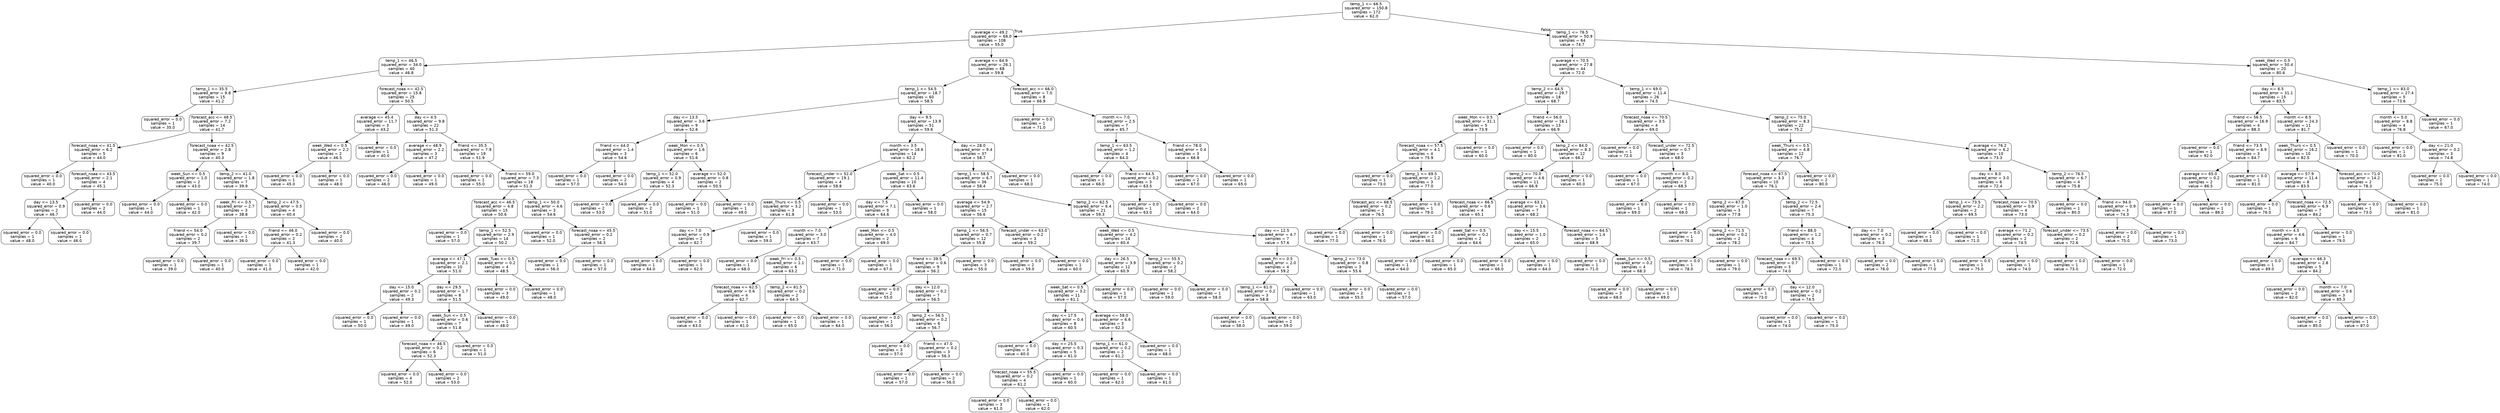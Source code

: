 digraph Tree {
node [shape=box, style="rounded", color="black", fontname="helvetica"] ;
edge [fontname="helvetica"] ;
0 [label="temp_1 <= 66.5\nsquared_error = 150.8\nsamples = 172\nvalue = 62.0"] ;
1 [label="average <= 49.2\nsquared_error = 68.0\nsamples = 108\nvalue = 55.0"] ;
0 -> 1 [labeldistance=2.5, labelangle=45, headlabel="True"] ;
2 [label="temp_1 <= 46.5\nsquared_error = 34.0\nsamples = 40\nvalue = 46.8"] ;
1 -> 2 ;
3 [label="temp_1 <= 35.5\nsquared_error = 9.8\nsamples = 15\nvalue = 41.2"] ;
2 -> 3 ;
4 [label="squared_error = 0.0\nsamples = 1\nvalue = 35.0"] ;
3 -> 4 ;
5 [label="forecast_acc <= 48.5\nsquared_error = 7.2\nsamples = 14\nvalue = 41.7"] ;
3 -> 5 ;
6 [label="forecast_noaa <= 41.5\nsquared_error = 6.2\nsamples = 5\nvalue = 44.0"] ;
5 -> 6 ;
7 [label="squared_error = 0.0\nsamples = 1\nvalue = 40.0"] ;
6 -> 7 ;
8 [label="forecast_noaa <= 43.5\nsquared_error = 2.1\nsamples = 4\nvalue = 45.1"] ;
6 -> 8 ;
9 [label="day <= 13.5\nsquared_error = 0.9\nsamples = 2\nvalue = 46.7"] ;
8 -> 9 ;
10 [label="squared_error = 0.0\nsamples = 1\nvalue = 48.0"] ;
9 -> 10 ;
11 [label="squared_error = 0.0\nsamples = 1\nvalue = 46.0"] ;
9 -> 11 ;
12 [label="squared_error = 0.0\nsamples = 2\nvalue = 44.0"] ;
8 -> 12 ;
13 [label="forecast_noaa <= 42.5\nsquared_error = 2.8\nsamples = 9\nvalue = 40.3"] ;
5 -> 13 ;
14 [label="week_Sun <= 0.5\nsquared_error = 1.0\nsamples = 2\nvalue = 43.0"] ;
13 -> 14 ;
15 [label="squared_error = 0.0\nsamples = 1\nvalue = 44.0"] ;
14 -> 15 ;
16 [label="squared_error = 0.0\nsamples = 1\nvalue = 42.0"] ;
14 -> 16 ;
17 [label="temp_2 <= 41.0\nsquared_error = 1.8\nsamples = 7\nvalue = 39.9"] ;
13 -> 17 ;
18 [label="week_Fri <= 0.5\nsquared_error = 2.7\nsamples = 3\nvalue = 38.8"] ;
17 -> 18 ;
19 [label="friend <= 54.0\nsquared_error = 0.2\nsamples = 2\nvalue = 39.7"] ;
18 -> 19 ;
20 [label="squared_error = 0.0\nsamples = 1\nvalue = 39.0"] ;
19 -> 20 ;
21 [label="squared_error = 0.0\nsamples = 1\nvalue = 40.0"] ;
19 -> 21 ;
22 [label="squared_error = 0.0\nsamples = 1\nvalue = 36.0"] ;
18 -> 22 ;
23 [label="temp_2 <= 47.5\nsquared_error = 0.5\nsamples = 4\nvalue = 40.4"] ;
17 -> 23 ;
24 [label="friend <= 46.0\nsquared_error = 0.2\nsamples = 2\nvalue = 41.3"] ;
23 -> 24 ;
25 [label="squared_error = 0.0\nsamples = 1\nvalue = 41.0"] ;
24 -> 25 ;
26 [label="squared_error = 0.0\nsamples = 1\nvalue = 42.0"] ;
24 -> 26 ;
27 [label="squared_error = 0.0\nsamples = 2\nvalue = 40.0"] ;
23 -> 27 ;
28 [label="forecast_noaa <= 42.5\nsquared_error = 15.8\nsamples = 25\nvalue = 50.5"] ;
2 -> 28 ;
29 [label="average <= 45.4\nsquared_error = 11.7\nsamples = 3\nvalue = 43.2"] ;
28 -> 29 ;
30 [label="week_Wed <= 0.5\nsquared_error = 2.2\nsamples = 2\nvalue = 46.5"] ;
29 -> 30 ;
31 [label="squared_error = 0.0\nsamples = 1\nvalue = 45.0"] ;
30 -> 31 ;
32 [label="squared_error = 0.0\nsamples = 1\nvalue = 48.0"] ;
30 -> 32 ;
33 [label="squared_error = 0.0\nsamples = 1\nvalue = 40.0"] ;
29 -> 33 ;
34 [label="day <= 4.5\nsquared_error = 9.8\nsamples = 22\nvalue = 51.3"] ;
28 -> 34 ;
35 [label="average <= 48.9\nsquared_error = 2.2\nsamples = 3\nvalue = 47.2"] ;
34 -> 35 ;
36 [label="squared_error = 0.0\nsamples = 2\nvalue = 46.0"] ;
35 -> 36 ;
37 [label="squared_error = 0.0\nsamples = 1\nvalue = 49.0"] ;
35 -> 37 ;
38 [label="friend <= 35.5\nsquared_error = 7.9\nsamples = 19\nvalue = 51.9"] ;
34 -> 38 ;
39 [label="squared_error = 0.0\nsamples = 1\nvalue = 55.0"] ;
38 -> 39 ;
40 [label="friend <= 59.0\nsquared_error = 7.3\nsamples = 18\nvalue = 51.3"] ;
38 -> 40 ;
41 [label="forecast_acc <= 46.5\nsquared_error = 4.8\nsamples = 15\nvalue = 50.6"] ;
40 -> 41 ;
42 [label="squared_error = 0.0\nsamples = 1\nvalue = 57.0"] ;
41 -> 42 ;
43 [label="temp_1 <= 52.5\nsquared_error = 2.9\nsamples = 14\nvalue = 50.2"] ;
41 -> 43 ;
44 [label="average <= 47.1\nsquared_error = 2.1\nsamples = 10\nvalue = 51.0"] ;
43 -> 44 ;
45 [label="day <= 15.0\nsquared_error = 0.2\nsamples = 2\nvalue = 49.3"] ;
44 -> 45 ;
46 [label="squared_error = 0.0\nsamples = 1\nvalue = 50.0"] ;
45 -> 46 ;
47 [label="squared_error = 0.0\nsamples = 1\nvalue = 49.0"] ;
45 -> 47 ;
48 [label="day <= 29.5\nsquared_error = 1.7\nsamples = 8\nvalue = 51.5"] ;
44 -> 48 ;
49 [label="week_Sun <= 0.5\nsquared_error = 0.6\nsamples = 7\nvalue = 51.8"] ;
48 -> 49 ;
50 [label="forecast_noaa <= 46.5\nsquared_error = 0.2\nsamples = 6\nvalue = 52.3"] ;
49 -> 50 ;
51 [label="squared_error = 0.0\nsamples = 4\nvalue = 52.0"] ;
50 -> 51 ;
52 [label="squared_error = 0.0\nsamples = 2\nvalue = 53.0"] ;
50 -> 52 ;
53 [label="squared_error = 0.0\nsamples = 1\nvalue = 51.0"] ;
49 -> 53 ;
54 [label="squared_error = 0.0\nsamples = 1\nvalue = 48.0"] ;
48 -> 54 ;
55 [label="week_Tues <= 0.5\nsquared_error = 0.2\nsamples = 4\nvalue = 48.5"] ;
43 -> 55 ;
56 [label="squared_error = 0.0\nsamples = 3\nvalue = 49.0"] ;
55 -> 56 ;
57 [label="squared_error = 0.0\nsamples = 1\nvalue = 48.0"] ;
55 -> 57 ;
58 [label="temp_1 <= 50.0\nsquared_error = 4.6\nsamples = 3\nvalue = 54.6"] ;
40 -> 58 ;
59 [label="squared_error = 0.0\nsamples = 1\nvalue = 52.0"] ;
58 -> 59 ;
60 [label="forecast_noaa <= 45.5\nsquared_error = 0.2\nsamples = 2\nvalue = 56.3"] ;
58 -> 60 ;
61 [label="squared_error = 0.0\nsamples = 1\nvalue = 56.0"] ;
60 -> 61 ;
62 [label="squared_error = 0.0\nsamples = 1\nvalue = 57.0"] ;
60 -> 62 ;
63 [label="average <= 64.9\nsquared_error = 26.1\nsamples = 68\nvalue = 59.8"] ;
1 -> 63 ;
64 [label="temp_1 <= 54.5\nsquared_error = 18.7\nsamples = 60\nvalue = 58.5"] ;
63 -> 64 ;
65 [label="day <= 13.5\nsquared_error = 3.6\nsamples = 9\nvalue = 52.6"] ;
64 -> 65 ;
66 [label="friend <= 44.0\nsquared_error = 1.4\nsamples = 3\nvalue = 54.6"] ;
65 -> 66 ;
67 [label="squared_error = 0.0\nsamples = 1\nvalue = 57.0"] ;
66 -> 67 ;
68 [label="squared_error = 0.0\nsamples = 2\nvalue = 54.0"] ;
66 -> 68 ;
69 [label="week_Mon <= 0.5\nsquared_error = 1.6\nsamples = 6\nvalue = 51.6"] ;
65 -> 69 ;
70 [label="temp_1 <= 52.0\nsquared_error = 0.9\nsamples = 4\nvalue = 52.3"] ;
69 -> 70 ;
71 [label="squared_error = 0.0\nsamples = 2\nvalue = 53.0"] ;
70 -> 71 ;
72 [label="squared_error = 0.0\nsamples = 2\nvalue = 51.0"] ;
70 -> 72 ;
73 [label="average <= 52.0\nsquared_error = 0.8\nsamples = 2\nvalue = 50.5"] ;
69 -> 73 ;
74 [label="squared_error = 0.0\nsamples = 1\nvalue = 51.0"] ;
73 -> 74 ;
75 [label="squared_error = 0.0\nsamples = 1\nvalue = 49.0"] ;
73 -> 75 ;
76 [label="day <= 9.5\nsquared_error = 13.9\nsamples = 51\nvalue = 59.6"] ;
64 -> 76 ;
77 [label="month <= 3.5\nsquared_error = 18.6\nsamples = 14\nvalue = 62.2"] ;
76 -> 77 ;
78 [label="forecast_under <= 52.0\nsquared_error = 19.1\nsamples = 4\nvalue = 58.8"] ;
77 -> 78 ;
79 [label="week_Thurs <= 0.5\nsquared_error = 3.2\nsamples = 3\nvalue = 61.8"] ;
78 -> 79 ;
80 [label="day <= 7.0\nsquared_error = 0.9\nsamples = 2\nvalue = 62.7"] ;
79 -> 80 ;
81 [label="squared_error = 0.0\nsamples = 1\nvalue = 64.0"] ;
80 -> 81 ;
82 [label="squared_error = 0.0\nsamples = 1\nvalue = 62.0"] ;
80 -> 82 ;
83 [label="squared_error = 0.0\nsamples = 1\nvalue = 59.0"] ;
79 -> 83 ;
84 [label="squared_error = 0.0\nsamples = 1\nvalue = 53.0"] ;
78 -> 84 ;
85 [label="week_Sat <= 0.5\nsquared_error = 11.4\nsamples = 10\nvalue = 63.6"] ;
77 -> 85 ;
86 [label="day <= 7.5\nsquared_error = 7.1\nsamples = 9\nvalue = 64.6"] ;
85 -> 86 ;
87 [label="month <= 7.0\nsquared_error = 3.0\nsamples = 7\nvalue = 63.7"] ;
86 -> 87 ;
88 [label="squared_error = 0.0\nsamples = 1\nvalue = 68.0"] ;
87 -> 88 ;
89 [label="week_Fri <= 0.5\nsquared_error = 1.1\nsamples = 6\nvalue = 63.2"] ;
87 -> 89 ;
90 [label="forecast_noaa <= 62.5\nsquared_error = 0.6\nsamples = 4\nvalue = 62.7"] ;
89 -> 90 ;
91 [label="squared_error = 0.0\nsamples = 3\nvalue = 63.0"] ;
90 -> 91 ;
92 [label="squared_error = 0.0\nsamples = 1\nvalue = 61.0"] ;
90 -> 92 ;
93 [label="temp_2 <= 61.5\nsquared_error = 0.2\nsamples = 2\nvalue = 64.3"] ;
89 -> 93 ;
94 [label="squared_error = 0.0\nsamples = 1\nvalue = 65.0"] ;
93 -> 94 ;
95 [label="squared_error = 0.0\nsamples = 1\nvalue = 64.0"] ;
93 -> 95 ;
96 [label="week_Mon <= 0.5\nsquared_error = 4.0\nsamples = 2\nvalue = 69.0"] ;
86 -> 96 ;
97 [label="squared_error = 0.0\nsamples = 1\nvalue = 71.0"] ;
96 -> 97 ;
98 [label="squared_error = 0.0\nsamples = 1\nvalue = 67.0"] ;
96 -> 98 ;
99 [label="squared_error = 0.0\nsamples = 1\nvalue = 58.0"] ;
85 -> 99 ;
100 [label="day <= 28.0\nsquared_error = 9.4\nsamples = 37\nvalue = 58.7"] ;
76 -> 100 ;
101 [label="temp_1 <= 58.5\nsquared_error = 6.7\nsamples = 36\nvalue = 58.4"] ;
100 -> 101 ;
102 [label="average <= 54.9\nsquared_error = 2.7\nsamples = 15\nvalue = 56.6"] ;
101 -> 102 ;
103 [label="temp_1 <= 56.5\nsquared_error = 0.7\nsamples = 12\nvalue = 55.8"] ;
102 -> 103 ;
104 [label="friend <= 39.5\nsquared_error = 0.6\nsamples = 9\nvalue = 56.2"] ;
103 -> 104 ;
105 [label="squared_error = 0.0\nsamples = 2\nvalue = 55.0"] ;
104 -> 105 ;
106 [label="day <= 12.0\nsquared_error = 0.2\nsamples = 7\nvalue = 56.5"] ;
104 -> 106 ;
107 [label="squared_error = 0.0\nsamples = 1\nvalue = 56.0"] ;
106 -> 107 ;
108 [label="temp_2 <= 56.5\nsquared_error = 0.2\nsamples = 6\nvalue = 56.7"] ;
106 -> 108 ;
109 [label="squared_error = 0.0\nsamples = 3\nvalue = 57.0"] ;
108 -> 109 ;
110 [label="friend <= 47.0\nsquared_error = 0.2\nsamples = 3\nvalue = 56.3"] ;
108 -> 110 ;
111 [label="squared_error = 0.0\nsamples = 1\nvalue = 57.0"] ;
110 -> 111 ;
112 [label="squared_error = 0.0\nsamples = 2\nvalue = 56.0"] ;
110 -> 112 ;
113 [label="squared_error = 0.0\nsamples = 3\nvalue = 55.0"] ;
103 -> 113 ;
114 [label="forecast_under <= 63.0\nsquared_error = 0.2\nsamples = 3\nvalue = 59.2"] ;
102 -> 114 ;
115 [label="squared_error = 0.0\nsamples = 2\nvalue = 59.0"] ;
114 -> 115 ;
116 [label="squared_error = 0.0\nsamples = 1\nvalue = 60.0"] ;
114 -> 116 ;
117 [label="temp_2 <= 62.5\nsquared_error = 6.4\nsamples = 21\nvalue = 59.3"] ;
101 -> 117 ;
118 [label="week_Wed <= 0.5\nsquared_error = 4.2\nsamples = 14\nvalue = 60.4"] ;
117 -> 118 ;
119 [label="day <= 26.5\nsquared_error = 3.9\nsamples = 12\nvalue = 60.9"] ;
118 -> 119 ;
120 [label="week_Sat <= 0.5\nsquared_error = 3.2\nsamples = 11\nvalue = 61.1"] ;
119 -> 120 ;
121 [label="day <= 17.5\nsquared_error = 0.4\nsamples = 8\nvalue = 60.5"] ;
120 -> 121 ;
122 [label="squared_error = 0.0\nsamples = 3\nvalue = 60.0"] ;
121 -> 122 ;
123 [label="day <= 25.5\nsquared_error = 0.3\nsamples = 5\nvalue = 61.0"] ;
121 -> 123 ;
124 [label="forecast_noaa <= 55.5\nsquared_error = 0.2\nsamples = 4\nvalue = 61.2"] ;
123 -> 124 ;
125 [label="squared_error = 0.0\nsamples = 3\nvalue = 61.0"] ;
124 -> 125 ;
126 [label="squared_error = 0.0\nsamples = 1\nvalue = 62.0"] ;
124 -> 126 ;
127 [label="squared_error = 0.0\nsamples = 1\nvalue = 60.0"] ;
123 -> 127 ;
128 [label="average <= 58.0\nsquared_error = 6.6\nsamples = 3\nvalue = 62.3"] ;
120 -> 128 ;
129 [label="temp_1 <= 61.0\nsquared_error = 0.2\nsamples = 2\nvalue = 61.2"] ;
128 -> 129 ;
130 [label="squared_error = 0.0\nsamples = 1\nvalue = 62.0"] ;
129 -> 130 ;
131 [label="squared_error = 0.0\nsamples = 1\nvalue = 61.0"] ;
129 -> 131 ;
132 [label="squared_error = 0.0\nsamples = 1\nvalue = 68.0"] ;
128 -> 132 ;
133 [label="squared_error = 0.0\nsamples = 1\nvalue = 57.0"] ;
119 -> 133 ;
134 [label="temp_2 <= 55.5\nsquared_error = 0.2\nsamples = 2\nvalue = 58.2"] ;
118 -> 134 ;
135 [label="squared_error = 0.0\nsamples = 1\nvalue = 59.0"] ;
134 -> 135 ;
136 [label="squared_error = 0.0\nsamples = 1\nvalue = 58.0"] ;
134 -> 136 ;
137 [label="day <= 12.5\nsquared_error = 4.7\nsamples = 7\nvalue = 57.6"] ;
117 -> 137 ;
138 [label="week_Fri <= 0.5\nsquared_error = 2.0\nsamples = 4\nvalue = 59.2"] ;
137 -> 138 ;
139 [label="temp_1 <= 61.0\nsquared_error = 0.2\nsamples = 3\nvalue = 58.8"] ;
138 -> 139 ;
140 [label="squared_error = 0.0\nsamples = 1\nvalue = 58.0"] ;
139 -> 140 ;
141 [label="squared_error = 0.0\nsamples = 2\nvalue = 59.0"] ;
139 -> 141 ;
142 [label="squared_error = 0.0\nsamples = 1\nvalue = 63.0"] ;
138 -> 142 ;
143 [label="temp_2 <= 73.0\nsquared_error = 0.8\nsamples = 3\nvalue = 55.6"] ;
137 -> 143 ;
144 [label="squared_error = 0.0\nsamples = 2\nvalue = 55.0"] ;
143 -> 144 ;
145 [label="squared_error = 0.0\nsamples = 1\nvalue = 57.0"] ;
143 -> 145 ;
146 [label="squared_error = 0.0\nsamples = 1\nvalue = 68.0"] ;
100 -> 146 ;
147 [label="forecast_acc <= 66.0\nsquared_error = 7.0\nsamples = 8\nvalue = 66.9"] ;
63 -> 147 ;
148 [label="squared_error = 0.0\nsamples = 1\nvalue = 71.0"] ;
147 -> 148 ;
149 [label="month <= 7.0\nsquared_error = 2.5\nsamples = 7\nvalue = 65.7"] ;
147 -> 149 ;
150 [label="temp_1 <= 63.5\nsquared_error = 1.2\nsamples = 4\nvalue = 64.0"] ;
149 -> 150 ;
151 [label="squared_error = 0.0\nsamples = 1\nvalue = 66.0"] ;
150 -> 151 ;
152 [label="friend <= 64.5\nsquared_error = 0.2\nsamples = 3\nvalue = 63.5"] ;
150 -> 152 ;
153 [label="squared_error = 0.0\nsamples = 1\nvalue = 63.0"] ;
152 -> 153 ;
154 [label="squared_error = 0.0\nsamples = 2\nvalue = 64.0"] ;
152 -> 154 ;
155 [label="friend <= 78.0\nsquared_error = 0.4\nsamples = 3\nvalue = 66.8"] ;
149 -> 155 ;
156 [label="squared_error = 0.0\nsamples = 2\nvalue = 67.0"] ;
155 -> 156 ;
157 [label="squared_error = 0.0\nsamples = 1\nvalue = 65.0"] ;
155 -> 157 ;
158 [label="temp_1 <= 76.5\nsquared_error = 50.9\nsamples = 64\nvalue = 74.7"] ;
0 -> 158 [labeldistance=2.5, labelangle=-45, headlabel="False"] ;
159 [label="average <= 70.5\nsquared_error = 27.8\nsamples = 44\nvalue = 72.0"] ;
158 -> 159 ;
160 [label="temp_2 <= 64.5\nsquared_error = 29.7\nsamples = 18\nvalue = 68.7"] ;
159 -> 160 ;
161 [label="week_Mon <= 0.5\nsquared_error = 31.1\nsamples = 5\nvalue = 73.9"] ;
160 -> 161 ;
162 [label="forecast_noaa <= 57.5\nsquared_error = 4.1\nsamples = 4\nvalue = 75.9"] ;
161 -> 162 ;
163 [label="squared_error = 0.0\nsamples = 1\nvalue = 73.0"] ;
162 -> 163 ;
164 [label="temp_1 <= 69.5\nsquared_error = 1.2\nsamples = 3\nvalue = 77.0"] ;
162 -> 164 ;
165 [label="forecast_acc <= 68.5\nsquared_error = 0.2\nsamples = 2\nvalue = 76.5"] ;
164 -> 165 ;
166 [label="squared_error = 0.0\nsamples = 1\nvalue = 77.0"] ;
165 -> 166 ;
167 [label="squared_error = 0.0\nsamples = 1\nvalue = 76.0"] ;
165 -> 167 ;
168 [label="squared_error = 0.0\nsamples = 1\nvalue = 79.0"] ;
164 -> 168 ;
169 [label="squared_error = 0.0\nsamples = 1\nvalue = 60.0"] ;
161 -> 169 ;
170 [label="friend <= 56.0\nsquared_error = 16.1\nsamples = 13\nvalue = 66.9"] ;
160 -> 170 ;
171 [label="squared_error = 0.0\nsamples = 1\nvalue = 80.0"] ;
170 -> 171 ;
172 [label="temp_2 <= 84.0\nsquared_error = 8.3\nsamples = 12\nvalue = 66.2"] ;
170 -> 172 ;
173 [label="temp_2 <= 70.0\nsquared_error = 4.6\nsamples = 11\nvalue = 66.9"] ;
172 -> 173 ;
174 [label="forecast_noaa <= 66.5\nsquared_error = 0.6\nsamples = 4\nvalue = 65.1"] ;
173 -> 174 ;
175 [label="squared_error = 0.0\nsamples = 2\nvalue = 66.0"] ;
174 -> 175 ;
176 [label="week_Sat <= 0.5\nsquared_error = 0.2\nsamples = 2\nvalue = 64.6"] ;
174 -> 176 ;
177 [label="squared_error = 0.0\nsamples = 1\nvalue = 64.0"] ;
176 -> 177 ;
178 [label="squared_error = 0.0\nsamples = 1\nvalue = 65.0"] ;
176 -> 178 ;
179 [label="average <= 63.1\nsquared_error = 3.6\nsamples = 7\nvalue = 68.2"] ;
173 -> 179 ;
180 [label="day <= 15.5\nsquared_error = 1.0\nsamples = 2\nvalue = 65.0"] ;
179 -> 180 ;
181 [label="squared_error = 0.0\nsamples = 1\nvalue = 66.0"] ;
180 -> 181 ;
182 [label="squared_error = 0.0\nsamples = 1\nvalue = 64.0"] ;
180 -> 182 ;
183 [label="forecast_noaa <= 64.5\nsquared_error = 1.4\nsamples = 5\nvalue = 68.9"] ;
179 -> 183 ;
184 [label="squared_error = 0.0\nsamples = 1\nvalue = 71.0"] ;
183 -> 184 ;
185 [label="week_Sun <= 0.5\nsquared_error = 0.2\nsamples = 4\nvalue = 68.3"] ;
183 -> 185 ;
186 [label="squared_error = 0.0\nsamples = 3\nvalue = 68.0"] ;
185 -> 186 ;
187 [label="squared_error = 0.0\nsamples = 1\nvalue = 69.0"] ;
185 -> 187 ;
188 [label="squared_error = 0.0\nsamples = 1\nvalue = 60.0"] ;
172 -> 188 ;
189 [label="temp_1 <= 69.0\nsquared_error = 11.4\nsamples = 26\nvalue = 74.5"] ;
159 -> 189 ;
190 [label="forecast_noaa <= 70.5\nsquared_error = 3.5\nsamples = 4\nvalue = 69.0"] ;
189 -> 190 ;
191 [label="squared_error = 0.0\nsamples = 1\nvalue = 72.0"] ;
190 -> 191 ;
192 [label="forecast_under <= 72.5\nsquared_error = 0.7\nsamples = 3\nvalue = 68.0"] ;
190 -> 192 ;
193 [label="squared_error = 0.0\nsamples = 1\nvalue = 67.0"] ;
192 -> 193 ;
194 [label="month <= 8.0\nsquared_error = 0.2\nsamples = 2\nvalue = 68.5"] ;
192 -> 194 ;
195 [label="squared_error = 0.0\nsamples = 1\nvalue = 69.0"] ;
194 -> 195 ;
196 [label="squared_error = 0.0\nsamples = 1\nvalue = 68.0"] ;
194 -> 196 ;
197 [label="temp_2 <= 75.0\nsquared_error = 8.3\nsamples = 22\nvalue = 75.2"] ;
189 -> 197 ;
198 [label="week_Thurs <= 0.5\nsquared_error = 4.8\nsamples = 12\nvalue = 76.7"] ;
197 -> 198 ;
199 [label="forecast_noaa <= 67.5\nsquared_error = 3.3\nsamples = 10\nvalue = 76.1"] ;
198 -> 199 ;
200 [label="temp_2 <= 67.0\nsquared_error = 1.0\nsamples = 3\nvalue = 77.8"] ;
199 -> 200 ;
201 [label="squared_error = 0.0\nsamples = 1\nvalue = 76.0"] ;
200 -> 201 ;
202 [label="temp_2 <= 71.5\nsquared_error = 0.2\nsamples = 2\nvalue = 78.2"] ;
200 -> 202 ;
203 [label="squared_error = 0.0\nsamples = 1\nvalue = 78.0"] ;
202 -> 203 ;
204 [label="squared_error = 0.0\nsamples = 1\nvalue = 79.0"] ;
202 -> 204 ;
205 [label="temp_2 <= 72.5\nsquared_error = 2.4\nsamples = 7\nvalue = 75.3"] ;
199 -> 205 ;
206 [label="friend <= 88.0\nsquared_error = 1.2\nsamples = 4\nvalue = 73.5"] ;
205 -> 206 ;
207 [label="forecast_noaa <= 69.5\nsquared_error = 0.7\nsamples = 3\nvalue = 74.0"] ;
206 -> 207 ;
208 [label="squared_error = 0.0\nsamples = 1\nvalue = 73.0"] ;
207 -> 208 ;
209 [label="day <= 12.0\nsquared_error = 0.2\nsamples = 2\nvalue = 74.5"] ;
207 -> 209 ;
210 [label="squared_error = 0.0\nsamples = 1\nvalue = 74.0"] ;
209 -> 210 ;
211 [label="squared_error = 0.0\nsamples = 1\nvalue = 75.0"] ;
209 -> 211 ;
212 [label="squared_error = 0.0\nsamples = 1\nvalue = 72.0"] ;
206 -> 212 ;
213 [label="day <= 7.0\nsquared_error = 0.2\nsamples = 3\nvalue = 76.3"] ;
205 -> 213 ;
214 [label="squared_error = 0.0\nsamples = 2\nvalue = 76.0"] ;
213 -> 214 ;
215 [label="squared_error = 0.0\nsamples = 1\nvalue = 77.0"] ;
213 -> 215 ;
216 [label="squared_error = 0.0\nsamples = 2\nvalue = 80.0"] ;
198 -> 216 ;
217 [label="average <= 76.2\nsquared_error = 6.2\nsamples = 10\nvalue = 73.3"] ;
197 -> 217 ;
218 [label="day <= 8.0\nsquared_error = 3.0\nsamples = 6\nvalue = 72.4"] ;
217 -> 218 ;
219 [label="temp_1 <= 73.5\nsquared_error = 2.2\nsamples = 2\nvalue = 69.5"] ;
218 -> 219 ;
220 [label="squared_error = 0.0\nsamples = 1\nvalue = 68.0"] ;
219 -> 220 ;
221 [label="squared_error = 0.0\nsamples = 1\nvalue = 71.0"] ;
219 -> 221 ;
222 [label="forecast_noaa <= 70.5\nsquared_error = 0.9\nsamples = 4\nvalue = 73.0"] ;
218 -> 222 ;
223 [label="average <= 71.2\nsquared_error = 0.2\nsamples = 2\nvalue = 74.5"] ;
222 -> 223 ;
224 [label="squared_error = 0.0\nsamples = 1\nvalue = 75.0"] ;
223 -> 224 ;
225 [label="squared_error = 0.0\nsamples = 1\nvalue = 74.0"] ;
223 -> 225 ;
226 [label="forecast_under <= 73.5\nsquared_error = 0.2\nsamples = 2\nvalue = 72.6"] ;
222 -> 226 ;
227 [label="squared_error = 0.0\nsamples = 1\nvalue = 73.0"] ;
226 -> 227 ;
228 [label="squared_error = 0.0\nsamples = 1\nvalue = 72.0"] ;
226 -> 228 ;
229 [label="temp_2 <= 76.5\nsquared_error = 6.7\nsamples = 4\nvalue = 75.8"] ;
217 -> 229 ;
230 [label="squared_error = 0.0\nsamples = 1\nvalue = 80.0"] ;
229 -> 230 ;
231 [label="friend <= 94.0\nsquared_error = 0.9\nsamples = 3\nvalue = 74.3"] ;
229 -> 231 ;
232 [label="squared_error = 0.0\nsamples = 2\nvalue = 75.0"] ;
231 -> 232 ;
233 [label="squared_error = 0.0\nsamples = 1\nvalue = 73.0"] ;
231 -> 233 ;
234 [label="week_Wed <= 0.5\nsquared_error = 50.4\nsamples = 20\nvalue = 80.6"] ;
158 -> 234 ;
235 [label="day <= 6.5\nsquared_error = 31.1\nsamples = 15\nvalue = 83.5"] ;
234 -> 235 ;
236 [label="friend <= 56.5\nsquared_error = 16.9\nsamples = 4\nvalue = 88.3"] ;
235 -> 236 ;
237 [label="squared_error = 0.0\nsamples = 1\nvalue = 92.0"] ;
236 -> 237 ;
238 [label="friend <= 73.5\nsquared_error = 6.9\nsamples = 3\nvalue = 84.7"] ;
236 -> 238 ;
239 [label="average <= 65.0\nsquared_error = 0.2\nsamples = 2\nvalue = 86.5"] ;
238 -> 239 ;
240 [label="squared_error = 0.0\nsamples = 1\nvalue = 87.0"] ;
239 -> 240 ;
241 [label="squared_error = 0.0\nsamples = 1\nvalue = 86.0"] ;
239 -> 241 ;
242 [label="squared_error = 0.0\nsamples = 1\nvalue = 81.0"] ;
238 -> 242 ;
243 [label="month <= 8.5\nsquared_error = 24.3\nsamples = 11\nvalue = 81.7"] ;
235 -> 243 ;
244 [label="week_Thurs <= 0.5\nsquared_error = 16.2\nsamples = 10\nvalue = 82.5"] ;
243 -> 244 ;
245 [label="average <= 57.9\nsquared_error = 11.4\nsamples = 8\nvalue = 83.5"] ;
244 -> 245 ;
246 [label="squared_error = 0.0\nsamples = 1\nvalue = 76.0"] ;
245 -> 246 ;
247 [label="forecast_noaa <= 72.5\nsquared_error = 6.9\nsamples = 7\nvalue = 84.2"] ;
245 -> 247 ;
248 [label="month <= 4.5\nsquared_error = 4.6\nsamples = 6\nvalue = 84.7"] ;
247 -> 248 ;
249 [label="squared_error = 0.0\nsamples = 1\nvalue = 89.0"] ;
248 -> 249 ;
250 [label="average <= 66.3\nsquared_error = 2.8\nsamples = 5\nvalue = 84.2"] ;
248 -> 250 ;
251 [label="squared_error = 0.0\nsamples = 2\nvalue = 82.0"] ;
250 -> 251 ;
252 [label="month <= 7.0\nsquared_error = 0.6\nsamples = 3\nvalue = 85.3"] ;
250 -> 252 ;
253 [label="squared_error = 0.0\nsamples = 2\nvalue = 85.0"] ;
252 -> 253 ;
254 [label="squared_error = 0.0\nsamples = 1\nvalue = 87.0"] ;
252 -> 254 ;
255 [label="squared_error = 0.0\nsamples = 1\nvalue = 79.0"] ;
247 -> 255 ;
256 [label="forecast_acc <= 71.0\nsquared_error = 14.2\nsamples = 2\nvalue = 78.3"] ;
244 -> 256 ;
257 [label="squared_error = 0.0\nsamples = 1\nvalue = 73.0"] ;
256 -> 257 ;
258 [label="squared_error = 0.0\nsamples = 1\nvalue = 81.0"] ;
256 -> 258 ;
259 [label="squared_error = 0.0\nsamples = 1\nvalue = 70.0"] ;
243 -> 259 ;
260 [label="temp_1 <= 83.0\nsquared_error = 27.4\nsamples = 5\nvalue = 73.6"] ;
234 -> 260 ;
261 [label="month <= 5.0\nsquared_error = 8.8\nsamples = 4\nvalue = 76.8"] ;
260 -> 261 ;
262 [label="squared_error = 0.0\nsamples = 1\nvalue = 81.0"] ;
261 -> 262 ;
263 [label="day <= 21.0\nsquared_error = 0.2\nsamples = 3\nvalue = 74.8"] ;
261 -> 263 ;
264 [label="squared_error = 0.0\nsamples = 2\nvalue = 75.0"] ;
263 -> 264 ;
265 [label="squared_error = 0.0\nsamples = 1\nvalue = 74.0"] ;
263 -> 265 ;
266 [label="squared_error = 0.0\nsamples = 1\nvalue = 67.0"] ;
260 -> 266 ;
}